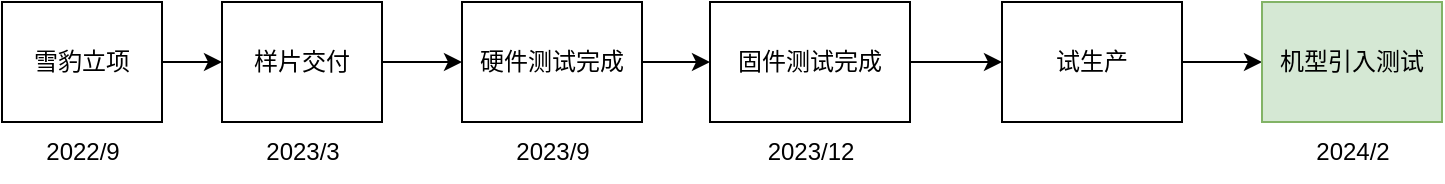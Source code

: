 <mxfile version="26.0.5">
  <diagram name="第 1 页" id="i1DuTGr0fwCpjBT0c2Ri">
    <mxGraphModel dx="1018" dy="561" grid="1" gridSize="10" guides="1" tooltips="1" connect="1" arrows="1" fold="1" page="1" pageScale="1" pageWidth="827" pageHeight="1169" math="0" shadow="0">
      <root>
        <mxCell id="0" />
        <mxCell id="1" parent="0" />
        <mxCell id="5pdY61iCzS-6dg_9tEd6-3" value="" style="edgeStyle=orthogonalEdgeStyle;rounded=0;orthogonalLoop=1;jettySize=auto;html=1;" edge="1" parent="1" source="5pdY61iCzS-6dg_9tEd6-1" target="5pdY61iCzS-6dg_9tEd6-2">
          <mxGeometry relative="1" as="geometry" />
        </mxCell>
        <mxCell id="5pdY61iCzS-6dg_9tEd6-1" value="雪豹立项" style="rounded=0;whiteSpace=wrap;html=1;" vertex="1" parent="1">
          <mxGeometry x="10" y="340" width="80" height="60" as="geometry" />
        </mxCell>
        <mxCell id="5pdY61iCzS-6dg_9tEd6-5" value="" style="edgeStyle=orthogonalEdgeStyle;rounded=0;orthogonalLoop=1;jettySize=auto;html=1;" edge="1" parent="1" source="5pdY61iCzS-6dg_9tEd6-2" target="5pdY61iCzS-6dg_9tEd6-4">
          <mxGeometry relative="1" as="geometry" />
        </mxCell>
        <mxCell id="5pdY61iCzS-6dg_9tEd6-2" value="样片交付" style="rounded=0;whiteSpace=wrap;html=1;" vertex="1" parent="1">
          <mxGeometry x="120" y="340" width="80" height="60" as="geometry" />
        </mxCell>
        <mxCell id="5pdY61iCzS-6dg_9tEd6-4" value="硬件测试完成" style="rounded=0;whiteSpace=wrap;html=1;" vertex="1" parent="1">
          <mxGeometry x="240" y="340" width="90" height="60" as="geometry" />
        </mxCell>
        <mxCell id="5pdY61iCzS-6dg_9tEd6-8" value="" style="edgeStyle=orthogonalEdgeStyle;rounded=0;orthogonalLoop=1;jettySize=auto;html=1;" edge="1" parent="1" source="5pdY61iCzS-6dg_9tEd6-4" target="5pdY61iCzS-6dg_9tEd6-6">
          <mxGeometry relative="1" as="geometry">
            <mxPoint x="410" y="370" as="sourcePoint" />
            <mxPoint x="580" y="370" as="targetPoint" />
          </mxGeometry>
        </mxCell>
        <mxCell id="5pdY61iCzS-6dg_9tEd6-13" value="" style="edgeStyle=orthogonalEdgeStyle;rounded=0;orthogonalLoop=1;jettySize=auto;html=1;" edge="1" parent="1" source="5pdY61iCzS-6dg_9tEd6-6" target="5pdY61iCzS-6dg_9tEd6-12">
          <mxGeometry relative="1" as="geometry" />
        </mxCell>
        <mxCell id="5pdY61iCzS-6dg_9tEd6-6" value="固件测试完成" style="rounded=0;whiteSpace=wrap;html=1;" vertex="1" parent="1">
          <mxGeometry x="364" y="340" width="100" height="60" as="geometry" />
        </mxCell>
        <mxCell id="5pdY61iCzS-6dg_9tEd6-15" value="" style="edgeStyle=orthogonalEdgeStyle;rounded=0;orthogonalLoop=1;jettySize=auto;html=1;" edge="1" parent="1" source="5pdY61iCzS-6dg_9tEd6-12" target="5pdY61iCzS-6dg_9tEd6-14">
          <mxGeometry relative="1" as="geometry" />
        </mxCell>
        <mxCell id="5pdY61iCzS-6dg_9tEd6-12" value="试生产" style="rounded=0;whiteSpace=wrap;html=1;" vertex="1" parent="1">
          <mxGeometry x="510" y="340" width="90" height="60" as="geometry" />
        </mxCell>
        <mxCell id="5pdY61iCzS-6dg_9tEd6-14" value="机型引入测试" style="rounded=0;whiteSpace=wrap;html=1;fillColor=#d5e8d4;strokeColor=#82b366;" vertex="1" parent="1">
          <mxGeometry x="640" y="340" width="90" height="60" as="geometry" />
        </mxCell>
        <mxCell id="5pdY61iCzS-6dg_9tEd6-16" value="2022/9" style="text;html=1;align=center;verticalAlign=middle;resizable=0;points=[];autosize=1;strokeColor=none;fillColor=none;" vertex="1" parent="1">
          <mxGeometry x="20" y="400" width="60" height="30" as="geometry" />
        </mxCell>
        <mxCell id="5pdY61iCzS-6dg_9tEd6-18" value="2023/3" style="text;html=1;align=center;verticalAlign=middle;resizable=0;points=[];autosize=1;strokeColor=none;fillColor=none;" vertex="1" parent="1">
          <mxGeometry x="130" y="400" width="60" height="30" as="geometry" />
        </mxCell>
        <mxCell id="5pdY61iCzS-6dg_9tEd6-19" value="2023/9" style="text;html=1;align=center;verticalAlign=middle;resizable=0;points=[];autosize=1;strokeColor=none;fillColor=none;" vertex="1" parent="1">
          <mxGeometry x="255" y="400" width="60" height="30" as="geometry" />
        </mxCell>
        <mxCell id="5pdY61iCzS-6dg_9tEd6-20" value="2023/12" style="text;html=1;align=center;verticalAlign=middle;resizable=0;points=[];autosize=1;strokeColor=none;fillColor=none;" vertex="1" parent="1">
          <mxGeometry x="379" y="400" width="70" height="30" as="geometry" />
        </mxCell>
        <mxCell id="5pdY61iCzS-6dg_9tEd6-21" value="2024/2" style="text;html=1;align=center;verticalAlign=middle;resizable=0;points=[];autosize=1;strokeColor=none;fillColor=none;" vertex="1" parent="1">
          <mxGeometry x="655" y="400" width="60" height="30" as="geometry" />
        </mxCell>
      </root>
    </mxGraphModel>
  </diagram>
</mxfile>
